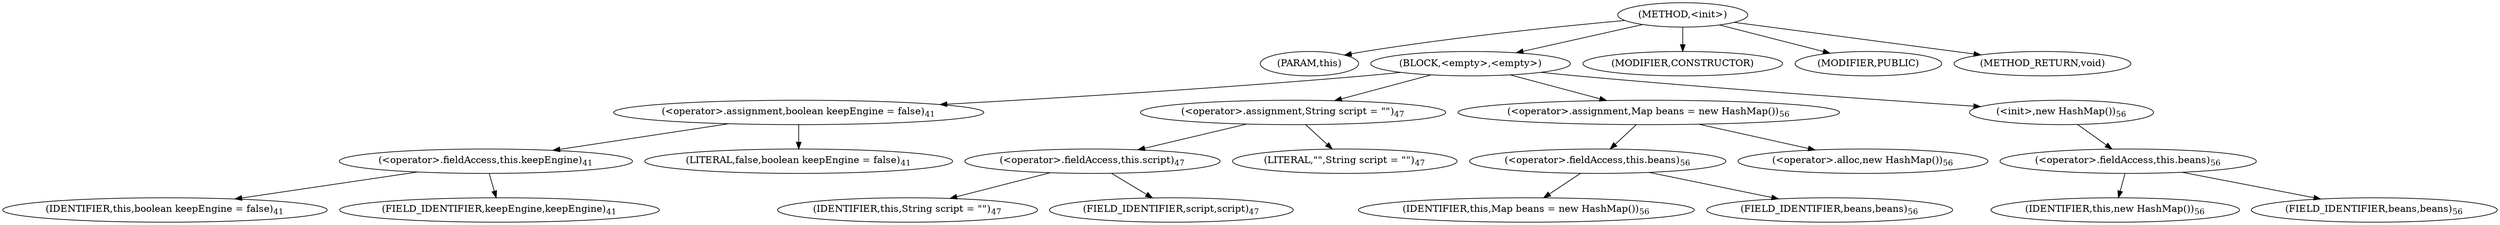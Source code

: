 digraph "&lt;init&gt;" {  
"504" [label = <(METHOD,&lt;init&gt;)> ]
"505" [label = <(PARAM,this)> ]
"506" [label = <(BLOCK,&lt;empty&gt;,&lt;empty&gt;)> ]
"507" [label = <(&lt;operator&gt;.assignment,boolean keepEngine = false)<SUB>41</SUB>> ]
"508" [label = <(&lt;operator&gt;.fieldAccess,this.keepEngine)<SUB>41</SUB>> ]
"509" [label = <(IDENTIFIER,this,boolean keepEngine = false)<SUB>41</SUB>> ]
"510" [label = <(FIELD_IDENTIFIER,keepEngine,keepEngine)<SUB>41</SUB>> ]
"511" [label = <(LITERAL,false,boolean keepEngine = false)<SUB>41</SUB>> ]
"512" [label = <(&lt;operator&gt;.assignment,String script = &quot;&quot;)<SUB>47</SUB>> ]
"513" [label = <(&lt;operator&gt;.fieldAccess,this.script)<SUB>47</SUB>> ]
"514" [label = <(IDENTIFIER,this,String script = &quot;&quot;)<SUB>47</SUB>> ]
"515" [label = <(FIELD_IDENTIFIER,script,script)<SUB>47</SUB>> ]
"516" [label = <(LITERAL,&quot;&quot;,String script = &quot;&quot;)<SUB>47</SUB>> ]
"517" [label = <(&lt;operator&gt;.assignment,Map beans = new HashMap())<SUB>56</SUB>> ]
"518" [label = <(&lt;operator&gt;.fieldAccess,this.beans)<SUB>56</SUB>> ]
"519" [label = <(IDENTIFIER,this,Map beans = new HashMap())<SUB>56</SUB>> ]
"520" [label = <(FIELD_IDENTIFIER,beans,beans)<SUB>56</SUB>> ]
"521" [label = <(&lt;operator&gt;.alloc,new HashMap())<SUB>56</SUB>> ]
"522" [label = <(&lt;init&gt;,new HashMap())<SUB>56</SUB>> ]
"523" [label = <(&lt;operator&gt;.fieldAccess,this.beans)<SUB>56</SUB>> ]
"524" [label = <(IDENTIFIER,this,new HashMap())<SUB>56</SUB>> ]
"525" [label = <(FIELD_IDENTIFIER,beans,beans)<SUB>56</SUB>> ]
"526" [label = <(MODIFIER,CONSTRUCTOR)> ]
"527" [label = <(MODIFIER,PUBLIC)> ]
"528" [label = <(METHOD_RETURN,void)> ]
  "504" -> "505" 
  "504" -> "506" 
  "504" -> "526" 
  "504" -> "527" 
  "504" -> "528" 
  "506" -> "507" 
  "506" -> "512" 
  "506" -> "517" 
  "506" -> "522" 
  "507" -> "508" 
  "507" -> "511" 
  "508" -> "509" 
  "508" -> "510" 
  "512" -> "513" 
  "512" -> "516" 
  "513" -> "514" 
  "513" -> "515" 
  "517" -> "518" 
  "517" -> "521" 
  "518" -> "519" 
  "518" -> "520" 
  "522" -> "523" 
  "523" -> "524" 
  "523" -> "525" 
}
